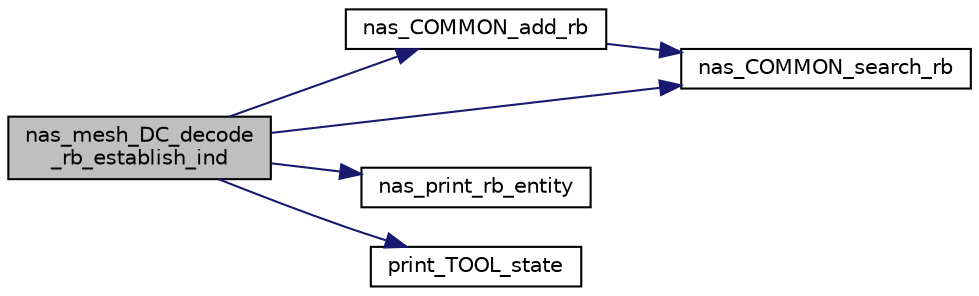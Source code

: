 digraph "nas_mesh_DC_decode_rb_establish_ind"
{
 // LATEX_PDF_SIZE
  edge [fontname="Helvetica",fontsize="10",labelfontname="Helvetica",labelfontsize="10"];
  node [fontname="Helvetica",fontsize="10",shape=record];
  rankdir="LR";
  Node1 [label="nas_mesh_DC_decode\l_rb_establish_ind",height=0.2,width=0.4,color="black", fillcolor="grey75", style="filled", fontcolor="black",tooltip=" "];
  Node1 -> Node2 [color="midnightblue",fontsize="10",style="solid",fontname="Helvetica"];
  Node2 [label="nas_COMMON_add_rb",height=0.2,width=0.4,color="black", fillcolor="white", style="filled",URL="$group__em.html#gad5147ca128f4974a1ccdd095eca390b3",tooltip="Add a radio-bearer descriptor."];
  Node2 -> Node3 [color="midnightblue",fontsize="10",style="solid",fontname="Helvetica"];
  Node3 [label="nas_COMMON_search_rb",height=0.2,width=0.4,color="black", fillcolor="white", style="filled",URL="$group__em.html#ga06c84e5c4619b3d814e417911827924f",tooltip="Search for a radio-bearer entity for a particular connection and radio-bearer index."];
  Node1 -> Node3 [color="midnightblue",fontsize="10",style="solid",fontname="Helvetica"];
  Node1 -> Node4 [color="midnightblue",fontsize="10",style="solid",fontname="Helvetica"];
  Node4 [label="nas_print_rb_entity",height=0.2,width=0.4,color="black", fillcolor="white", style="filled",URL="$group__em.html#ga5b485d2bcc4ed770e033bd6aa3f8a2d7",tooltip=" "];
  Node1 -> Node5 [color="midnightblue",fontsize="10",style="solid",fontname="Helvetica"];
  Node5 [label="print_TOOL_state",height=0.2,width=0.4,color="black", fillcolor="white", style="filled",URL="$group__em.html#gac9efbb65c5d1464c0ec0e9a941140c7b",tooltip=" "];
}
